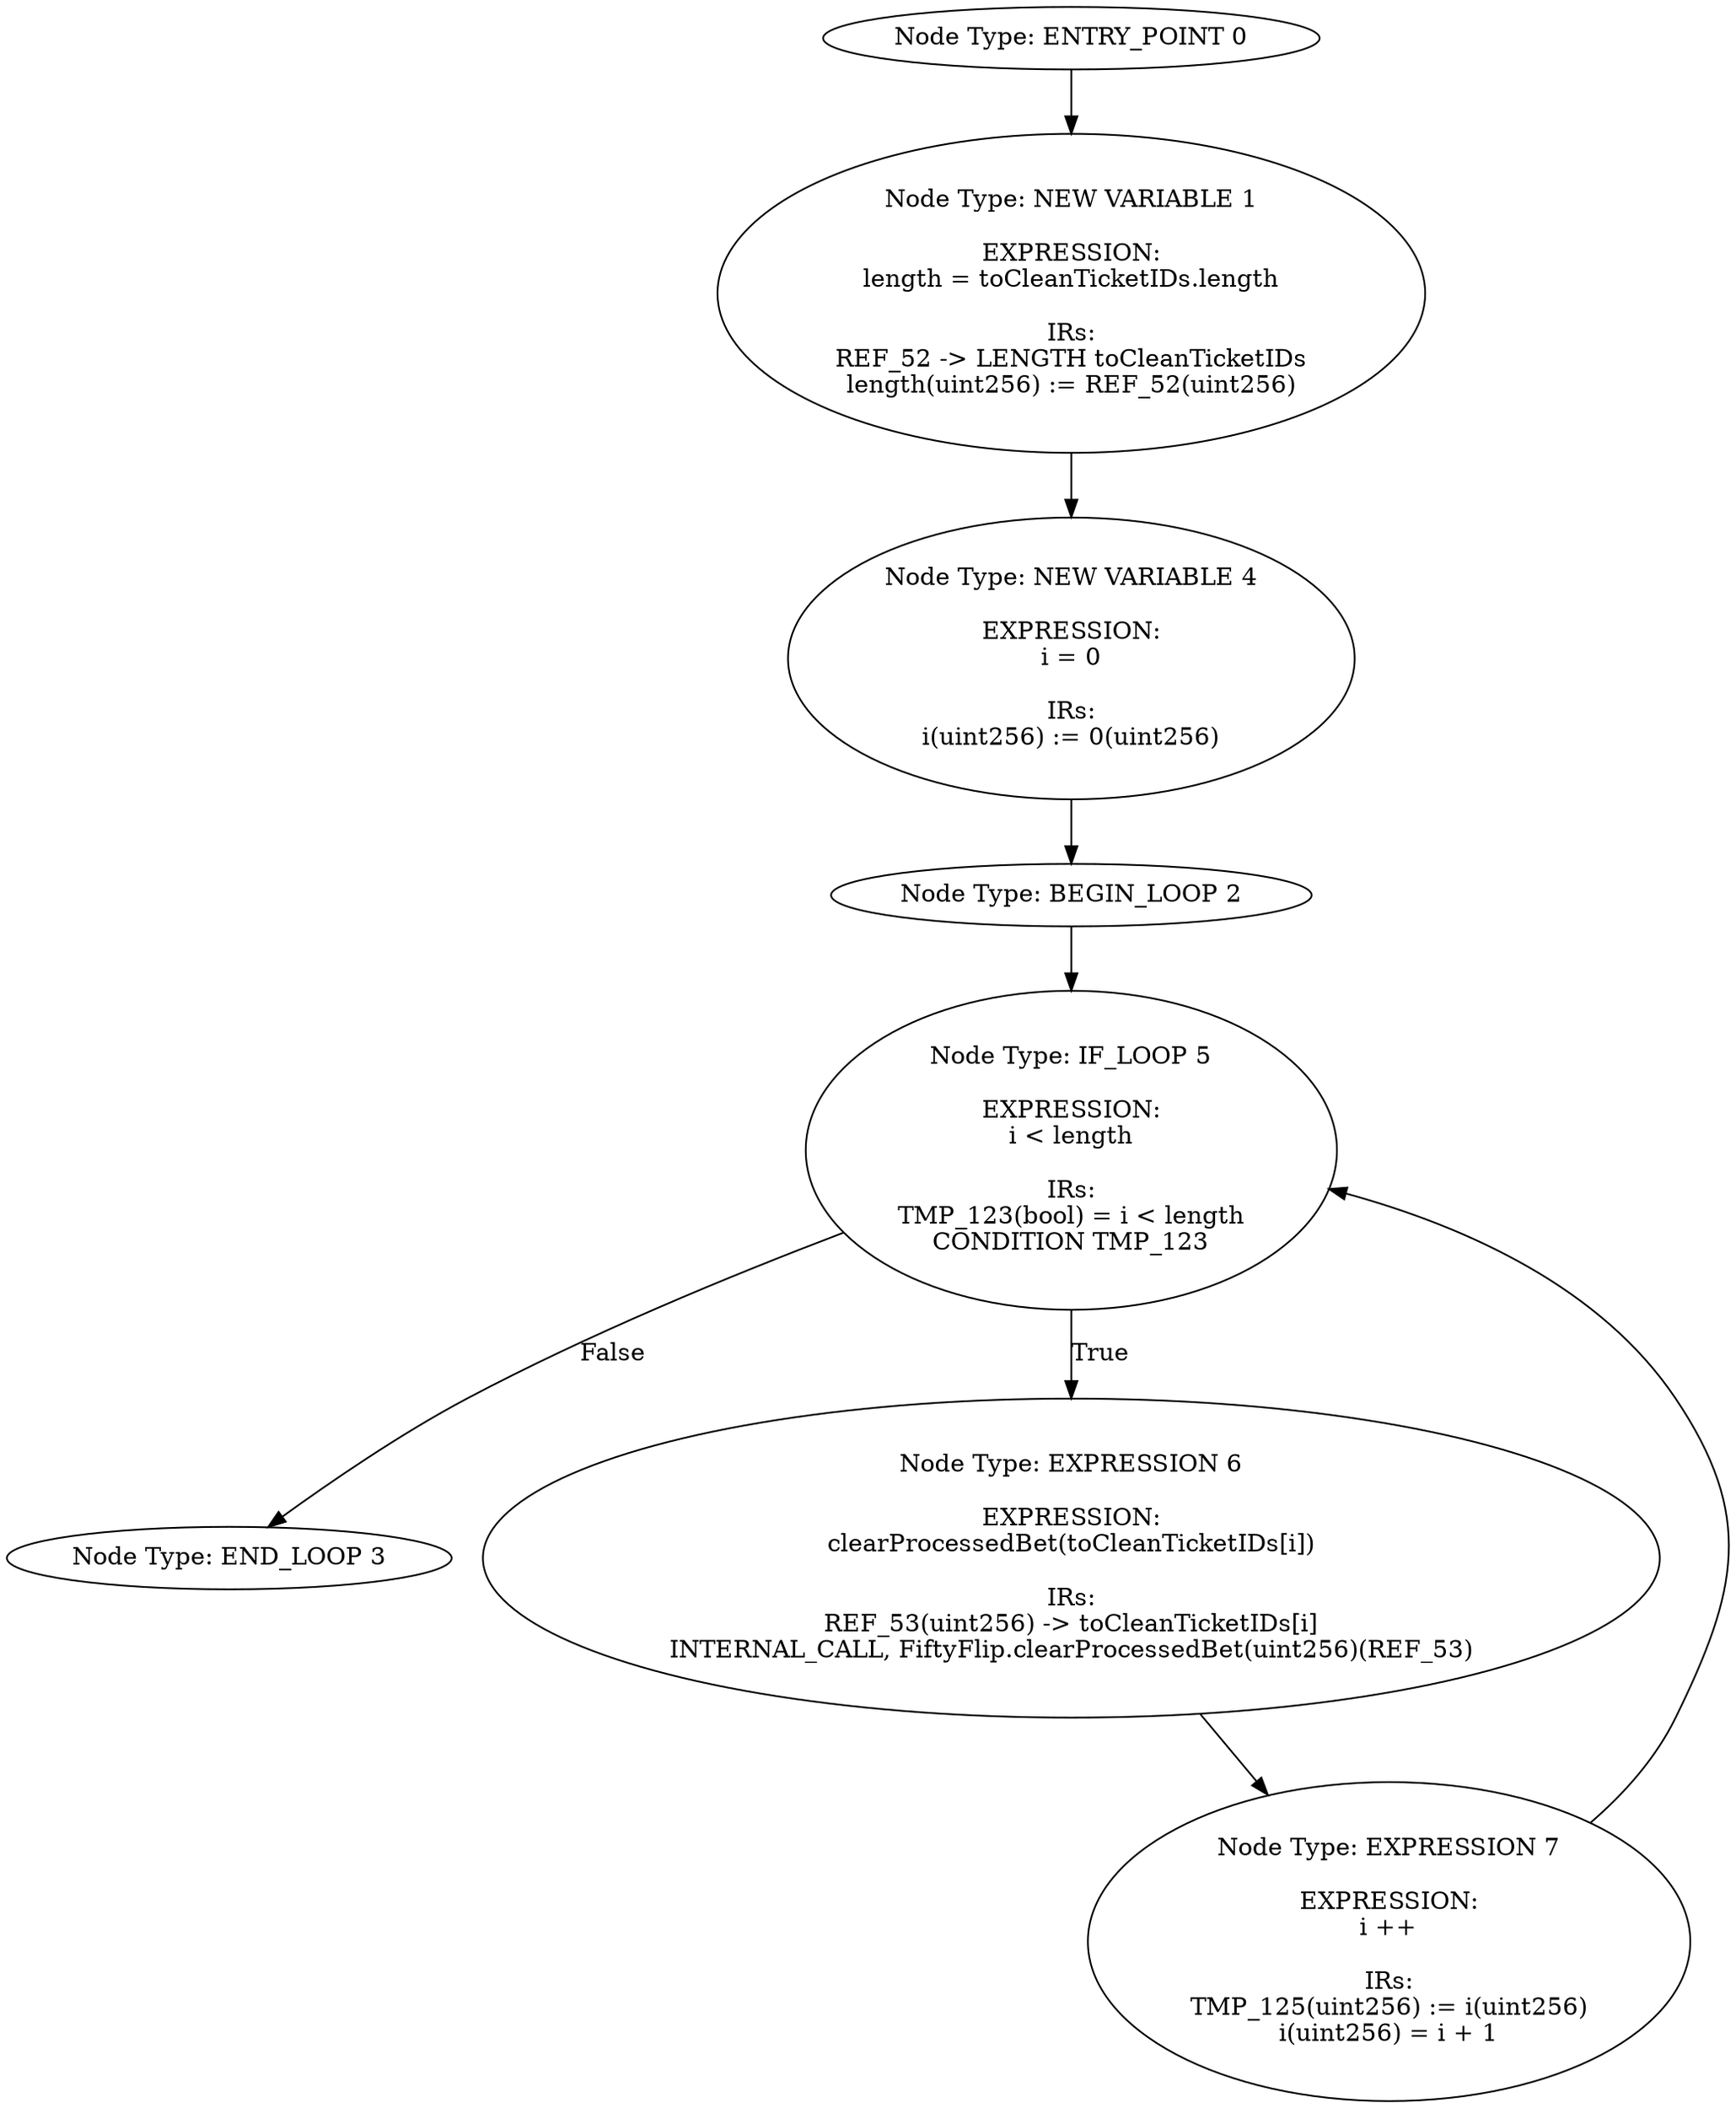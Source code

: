 digraph{
0[label="Node Type: ENTRY_POINT 0
"];
0->1;
1[label="Node Type: NEW VARIABLE 1

EXPRESSION:
length = toCleanTicketIDs.length

IRs:
REF_52 -> LENGTH toCleanTicketIDs
length(uint256) := REF_52(uint256)"];
1->4;
2[label="Node Type: BEGIN_LOOP 2
"];
2->5;
3[label="Node Type: END_LOOP 3
"];
4[label="Node Type: NEW VARIABLE 4

EXPRESSION:
i = 0

IRs:
i(uint256) := 0(uint256)"];
4->2;
5[label="Node Type: IF_LOOP 5

EXPRESSION:
i < length

IRs:
TMP_123(bool) = i < length
CONDITION TMP_123"];
5->6[label="True"];
5->3[label="False"];
6[label="Node Type: EXPRESSION 6

EXPRESSION:
clearProcessedBet(toCleanTicketIDs[i])

IRs:
REF_53(uint256) -> toCleanTicketIDs[i]
INTERNAL_CALL, FiftyFlip.clearProcessedBet(uint256)(REF_53)"];
6->7;
7[label="Node Type: EXPRESSION 7

EXPRESSION:
i ++

IRs:
TMP_125(uint256) := i(uint256)
i(uint256) = i + 1"];
7->5;
}
